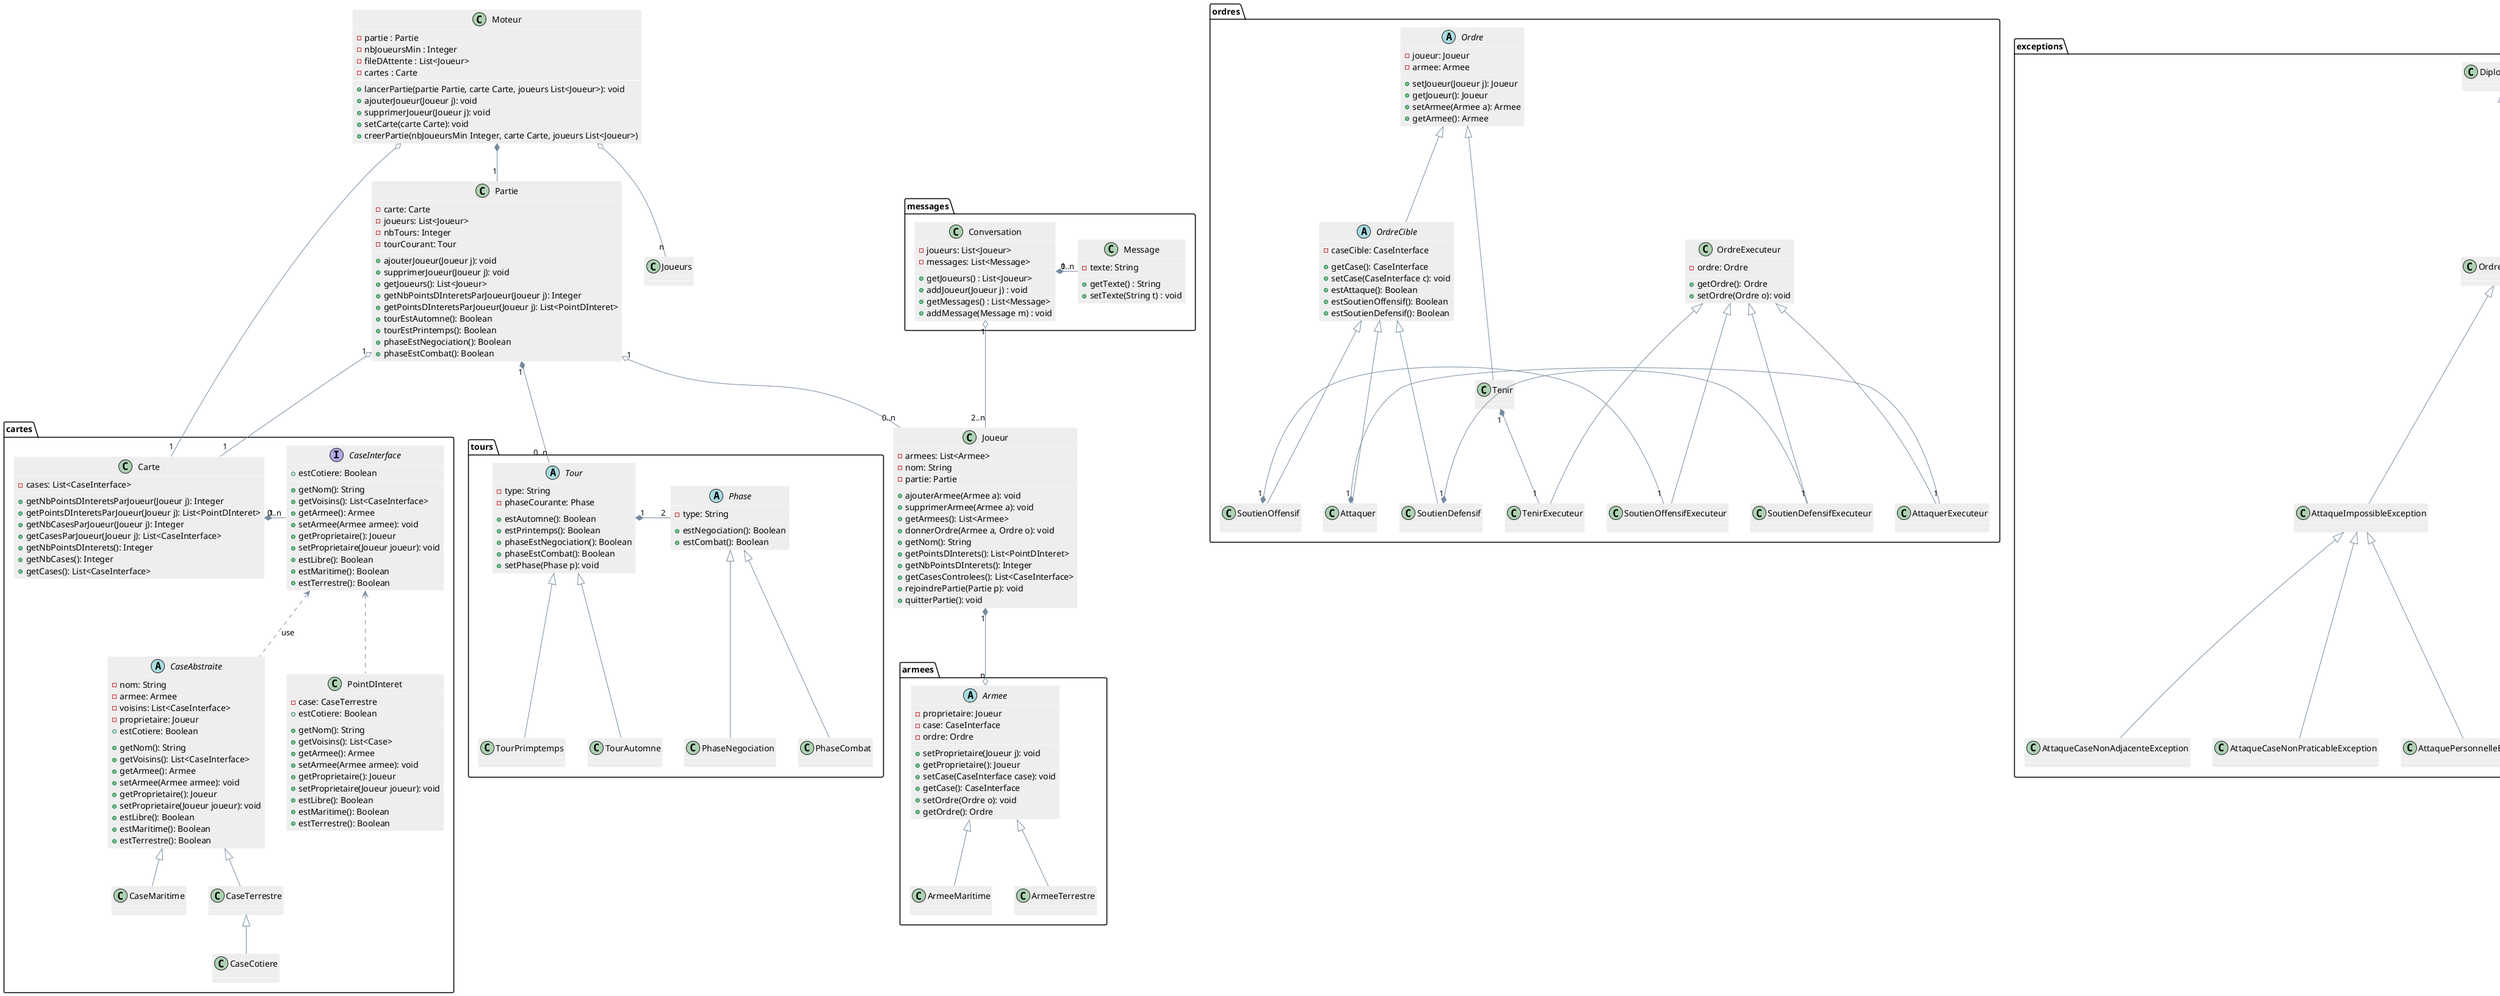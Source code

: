 @startuml

skinparam shadowing false
skinparam stereotypeCBackgroundColor #5B9BD5
' skinparam backgroundColor transparent

skinparam note {
  BackgroundColor #73AE42
  BorderColor #6CA43E
  FontColor white
}

skinparam class {
  BackgroundColor #EEEEEE
  ArrowColor #758A9F
  BorderColor #FFFFFF
}

skinparam sequence {
  ArrowColor #6CA43E

  LifeLineBorderColor #6CA43E
  LifeLineBackgroundColor #73AE42

  ParticipantBorderColor #2E75B5
  ParticipantBackgroundColor #5B9BD5

  ActorBorderColor #2E75B5
  ActorBackgroundColor #5B9BD5

  BoxLineColor #A5A5A5
}

skinparam state {
  BackgroundColor #EEEEEE
  ArrowColor #758A9F
  BorderColor #9E9E9E
}

skinparam usecase {
  BackgroundColor #EEEEEE
  BorderColor #9E9E9E

  ArrowColor #6CA43E
  ActorBorderColor #6CA43E
}

skinparam component {
  BackgroundColor #EEEEEE
  ArrowColor #758A9F
  BorderColor #9E9E9E
}

skinparam node {
  BackgroundColor #FFFFFF
  ArrowColor #758A9F
  BorderColor #9E9E9E
}

skinparam database {
  BackgroundColor #EEEEEE
  ArrowColor #758A9F
  BorderColor #9E9E9E
}

package "exceptions" <<Folder>> {
	DiploException <|-- OrdreException
	OrdreException <|-- AttaqueImpossibleException
	OrdreException <|-- SoutienImpossibleException
	SoutienImpossibleException <|-- SoutienCaseNonAdjacenteException
	SoutienImpossibleException <|-- SoutienCaseNonPraticableException
	
	AttaqueImpossibleException <|-- AttaqueCaseNonAdjacenteException
	AttaqueImpossibleException <|-- AttaqueCaseNonPraticableException
	AttaqueImpossibleException <|-- AttaquePersonnelleException
}

package "armees" <<Folder>> {

	abstract Armee {
		- proprietaire: Joueur
		- case: CaseInterface
		- ordre: Ordre
		+ setProprietaire(Joueur j): void
		+ getProprietaire(): Joueur
		+ setCase(CaseInterface case): void
		+ getCase(): CaseInterface
		+ setOrdre(Ordre o): void
		+ getOrdre(): Ordre
	}


	Armee <|-- ArmeeMaritime
	Armee <|-- ArmeeTerrestre
}

package "cartes" <<Folder>> {

	class Carte {
		- cases: List<CaseInterface>
		+ getNbPointsDInteretsParJoueur(Joueur j): Integer
		+ getPointsDInteretsParJoueur(Joueur j): List<PointDInteret>
		+ getNbCasesParJoueur(Joueur j): Integer
		+ getCasesParJoueur(Joueur j): List<CaseInterface>
		+ getNbPointsDInterets(): Integer
		+ getNbCases(): Integer
		+ getCases(): List<CaseInterface>
	}

	interface CaseInterface {
		+ getNom(): String
		+ getVoisins(): List<CaseInterface>
		+ getArmee(): Armee
		+ setArmee(Armee armee): void
		+ getProprietaire(): Joueur
		+ setProprietaire(Joueur joueur): void
		+ estLibre(): Boolean
		+ estMaritime(): Boolean
		+ estCotiere: Boolean
		+ estTerrestre(): Boolean
	}
	
	abstract CaseAbstraite {
		- nom: String
		- armee: Armee
		- voisins: List<CaseInterface>
		- proprietaire: Joueur
		+ getNom(): String
		+ getVoisins(): List<CaseInterface>
		+ getArmee(): Armee
		+ setArmee(Armee armee): void
		+ getProprietaire(): Joueur
		+ setProprietaire(Joueur joueur): void
		+ estLibre(): Boolean
		+ estMaritime(): Boolean
		+ estCotiere: Boolean
		+ estTerrestre(): Boolean
	}

	class PointDInteret {
		- case: CaseTerrestre
		+ getNom(): String
		+ getVoisins(): List<Case>
		+ getArmee(): Armee
		+ setArmee(Armee armee): void
		+ getProprietaire(): Joueur
		+ setProprietaire(Joueur joueur): void
		+ estLibre(): Boolean
		+ estMaritime(): Boolean
		+ estCotiere: Boolean
		+ estTerrestre(): Boolean
	}

	Carte "1" *- "0..n" CaseInterface
	CaseInterface <.. CaseAbstraite : use
	CaseAbstraite <|-- CaseMaritime
	CaseAbstraite <|-- CaseTerrestre
	CaseTerrestre <|-- CaseCotiere
	CaseInterface <.. PointDInteret
}

package "ordres" <<Folder>> {

	abstract Ordre {
		- joueur: Joueur
		- armee: Armee
		+ setJoueur(Joueur j): Joueur
		+ getJoueur(): Joueur
		+ setArmee(Armee a): Armee
		+ getArmee(): Armee
	}

	abstract OrdreCible {
		- caseCible: CaseInterface
		+ getCase(): CaseInterface
		+ setCase(CaseInterface c): void
		+ estAttaque(): Boolean
		+ estSoutienOffensif(): Boolean
		+ estSoutienDefensif(): Boolean
	}

	Ordre <|-- OrdreCible
	Ordre <|-- Tenir

	OrdreCible <|-- SoutienOffensif
	OrdreCible <|-- SoutienDefensif
	OrdreCible <|-- Attaquer

	class OrdreExecuteur {
		- ordre: Ordre
		+ getOrdre(): Ordre
		+ setOrdre(Ordre o): void
	}

	OrdreExecuteur <|-- SoutienOffensifExecuteur
	OrdreExecuteur <|-- SoutienDefensifExecuteur
	OrdreExecuteur <|-- AttaquerExecuteur
	OrdreExecuteur <|-- TenirExecuteur

	SoutienOffensif "1" *- "1" SoutienOffensifExecuteur
	SoutienDefensif "1" *- "1" SoutienDefensifExecuteur
	Attaquer "1" *- "1" AttaquerExecuteur
	Tenir "1" *- "1" TenirExecuteur
}

package "tours" <<Folder>> {

	abstract Tour {
		- type: String
		- phaseCourante: Phase 
		+ estAutomne(): Boolean
		+ estPrintemps(): Boolean
		+ phaseEstNegociation(): Boolean
		+ phaseEstCombat(): Boolean
		+ setPhase(Phase p): void
	}

	abstract Phase {
		- type: String
		+ estNegociation(): Boolean
		+ estCombat(): Boolean
	}

	Tour <|-- TourPrimptemps
	Tour <|-- TourAutomne
	Tour "1" *- "2" Phase

	Phase <|-- PhaseNegociation
	Phase <|-- PhaseCombat
}

package "joueurs" <<Folder>> {
	class Joueur
}

package "messages" <<Folder>> {
	class Message {
		- texte: String
		+ getTexte() : String
		+ setTexte(String t) : void
	}

	class Conversation {
		- joueurs: List<Joueur>
		- messages: List<Message>
		+ getJoueurs() : List<Joueur>
		+ addJoueur(Joueur j) : void
		+ getMessages() : List<Message>
		+ addMessage(Message m) : void
	}

	Conversation "1" *- "0..n" Message
}

class Moteur {
    - partie : Partie
    - nbJoueursMin : Integer
    - fileDAttente : List<Joueur>
    - cartes : Carte
    --
    + lancerPartie(partie Partie, carte Carte, joueurs List<Joueur>): void
    + ajouterJoueur(Joueur j): void
    + supprimerJoueur(Joueur j): void 
    + setCarte(carte Carte): void
    + creerPartie(nbJoueursMin Integer, carte Carte, joueurs List<Joueur>)
}

class Partie {
	- carte: Carte
	- joueurs: List<Joueur>
	- nbTours: Integer
	- tourCourant: Tour
	+ ajouterJoueur(Joueur j): void
	+ supprimerJoueur(Joueur j): void
	+ getJoueurs(): List<Joueur>
	+ getNbPointsDInteretsParJoueur(Joueur j): Integer
	+ getPointsDInteretsParJoueur(Joueur j): List<PointDInteret>
	+ tourEstAutomne(): Boolean
	+ tourEstPrintemps(): Boolean
	+ phaseEstNegociation(): Boolean
	+ phaseEstCombat(): Boolean
}

class Joueur {
	- armees: List<Armee>
	- nom: String
	- partie: Partie
	+ ajouterArmee(Armee a): void
	+ supprimerArmee(Armee a): void
	+ getArmees(): List<Armee>
	+ donnerOrdre(Armee a, Ordre o): void
	+ getNom(): String
	+ getPointsDInterets(): List<PointDInteret>
	+ getNbPointsDInterets(): Integer
	+ getCasesControlees(): List<CaseInterface>
	+ rejoindrePartie(Partie p): void
	+ quitterPartie(): void
}

Joueur "1" *--o "n" Armee
Partie "1" *-- "0..n" Tour
Partie "1" o-- "0..n" Joueur
Conversation "1" o-- "2..n" Joueur

Partie "1" o-- "1" Carte

Moteur *-- "1" Partie
Moteur o-- "1" Carte
Moteur o-- "n" Joueurs


@enduml
